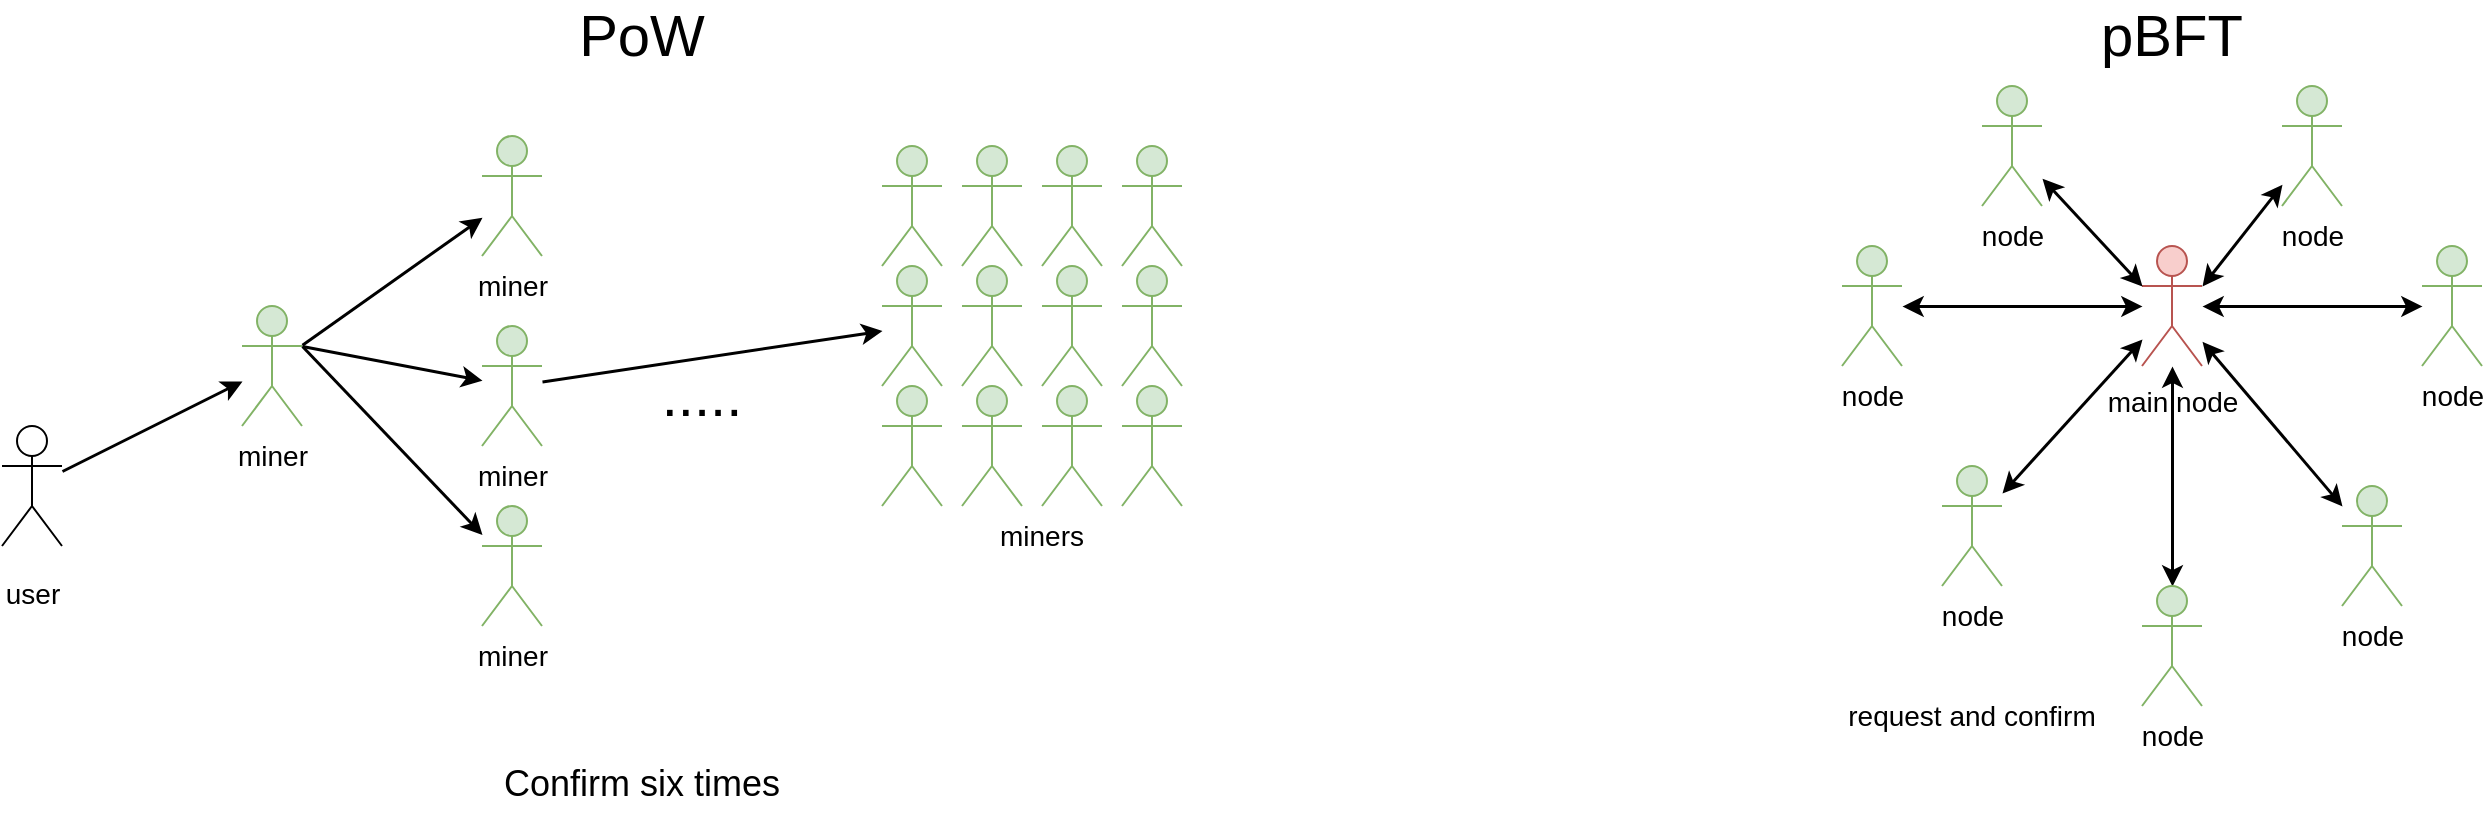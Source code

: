 <mxfile version="20.3.7" type="github">
  <diagram id="ilXa1vaEQAaimMjIyy_I" name="Page-1">
    <mxGraphModel dx="1735" dy="573" grid="1" gridSize="10" guides="1" tooltips="1" connect="1" arrows="1" fold="1" page="1" pageScale="1" pageWidth="850" pageHeight="1100" math="0" shadow="0">
      <root>
        <mxCell id="0" />
        <mxCell id="1" parent="0" />
        <mxCell id="8_nAU7fzenCUrAZ5edRp-3" value="&lt;font style=&quot;font-size: 14px;&quot;&gt;user&lt;/font&gt;" style="shape=umlActor;verticalLabelPosition=bottom;verticalAlign=top;html=1;outlineConnect=0;fontSize=24;" vertex="1" parent="1">
          <mxGeometry x="-290" y="340" width="30" height="60" as="geometry" />
        </mxCell>
        <mxCell id="8_nAU7fzenCUrAZ5edRp-4" value="miner" style="shape=umlActor;verticalLabelPosition=bottom;verticalAlign=top;html=1;outlineConnect=0;fontSize=14;fillColor=#d5e8d4;strokeColor=#82b366;" vertex="1" parent="1">
          <mxGeometry x="-170" y="280" width="30" height="60" as="geometry" />
        </mxCell>
        <mxCell id="8_nAU7fzenCUrAZ5edRp-6" value="miner" style="shape=umlActor;verticalLabelPosition=bottom;verticalAlign=top;html=1;outlineConnect=0;fontSize=14;fillColor=#d5e8d4;strokeColor=#82b366;" vertex="1" parent="1">
          <mxGeometry x="-50" y="380" width="30" height="60" as="geometry" />
        </mxCell>
        <mxCell id="8_nAU7fzenCUrAZ5edRp-7" value="miner" style="shape=umlActor;verticalLabelPosition=bottom;verticalAlign=top;html=1;outlineConnect=0;fontSize=14;fillColor=#d5e8d4;strokeColor=#82b366;" vertex="1" parent="1">
          <mxGeometry x="-50" y="195" width="30" height="60" as="geometry" />
        </mxCell>
        <mxCell id="8_nAU7fzenCUrAZ5edRp-8" value="miner" style="shape=umlActor;verticalLabelPosition=bottom;verticalAlign=top;html=1;outlineConnect=0;fontSize=14;fillColor=#d5e8d4;strokeColor=#82b366;" vertex="1" parent="1">
          <mxGeometry x="-50" y="290" width="30" height="60" as="geometry" />
        </mxCell>
        <mxCell id="8_nAU7fzenCUrAZ5edRp-9" value="" style="shape=umlActor;verticalLabelPosition=bottom;verticalAlign=top;html=1;outlineConnect=0;fontSize=14;fillColor=#d5e8d4;strokeColor=#82b366;" vertex="1" parent="1">
          <mxGeometry x="150" y="200" width="30" height="60" as="geometry" />
        </mxCell>
        <mxCell id="8_nAU7fzenCUrAZ5edRp-10" value="" style="shape=umlActor;verticalLabelPosition=bottom;verticalAlign=top;html=1;outlineConnect=0;fontSize=14;fillColor=#d5e8d4;strokeColor=#82b366;" vertex="1" parent="1">
          <mxGeometry x="190" y="200" width="30" height="60" as="geometry" />
        </mxCell>
        <mxCell id="8_nAU7fzenCUrAZ5edRp-11" value="" style="shape=umlActor;verticalLabelPosition=bottom;verticalAlign=top;html=1;outlineConnect=0;fontSize=14;fillColor=#d5e8d4;strokeColor=#82b366;" vertex="1" parent="1">
          <mxGeometry x="230" y="200" width="30" height="60" as="geometry" />
        </mxCell>
        <mxCell id="8_nAU7fzenCUrAZ5edRp-12" value="" style="shape=umlActor;verticalLabelPosition=bottom;verticalAlign=top;html=1;outlineConnect=0;fontSize=14;fillColor=#d5e8d4;strokeColor=#82b366;" vertex="1" parent="1">
          <mxGeometry x="150" y="260" width="30" height="60" as="geometry" />
        </mxCell>
        <mxCell id="8_nAU7fzenCUrAZ5edRp-13" value="" style="shape=umlActor;verticalLabelPosition=bottom;verticalAlign=top;html=1;outlineConnect=0;fontSize=14;fillColor=#d5e8d4;strokeColor=#82b366;" vertex="1" parent="1">
          <mxGeometry x="190" y="260" width="30" height="60" as="geometry" />
        </mxCell>
        <mxCell id="8_nAU7fzenCUrAZ5edRp-14" value="" style="shape=umlActor;verticalLabelPosition=bottom;verticalAlign=top;html=1;outlineConnect=0;fontSize=14;fillColor=#d5e8d4;strokeColor=#82b366;" vertex="1" parent="1">
          <mxGeometry x="230" y="260" width="30" height="60" as="geometry" />
        </mxCell>
        <mxCell id="8_nAU7fzenCUrAZ5edRp-15" value="" style="shape=umlActor;verticalLabelPosition=bottom;verticalAlign=top;html=1;outlineConnect=0;fontSize=14;fillColor=#d5e8d4;strokeColor=#82b366;" vertex="1" parent="1">
          <mxGeometry x="150" y="320" width="30" height="60" as="geometry" />
        </mxCell>
        <mxCell id="8_nAU7fzenCUrAZ5edRp-16" value="" style="shape=umlActor;verticalLabelPosition=bottom;verticalAlign=top;html=1;outlineConnect=0;fontSize=14;fillColor=#d5e8d4;strokeColor=#82b366;" vertex="1" parent="1">
          <mxGeometry x="190" y="320" width="30" height="60" as="geometry" />
        </mxCell>
        <mxCell id="8_nAU7fzenCUrAZ5edRp-17" value="" style="shape=umlActor;verticalLabelPosition=bottom;verticalAlign=top;html=1;outlineConnect=0;fontSize=14;fillColor=#d5e8d4;strokeColor=#82b366;" vertex="1" parent="1">
          <mxGeometry x="230" y="320" width="30" height="60" as="geometry" />
        </mxCell>
        <mxCell id="8_nAU7fzenCUrAZ5edRp-18" value="" style="shape=umlActor;verticalLabelPosition=bottom;verticalAlign=top;html=1;outlineConnect=0;fontSize=14;fillColor=#d5e8d4;strokeColor=#82b366;" vertex="1" parent="1">
          <mxGeometry x="270" y="200" width="30" height="60" as="geometry" />
        </mxCell>
        <mxCell id="8_nAU7fzenCUrAZ5edRp-19" value="" style="shape=umlActor;verticalLabelPosition=bottom;verticalAlign=top;html=1;outlineConnect=0;fontSize=14;fillColor=#d5e8d4;strokeColor=#82b366;" vertex="1" parent="1">
          <mxGeometry x="270" y="260" width="30" height="60" as="geometry" />
        </mxCell>
        <mxCell id="8_nAU7fzenCUrAZ5edRp-20" value="" style="shape=umlActor;verticalLabelPosition=bottom;verticalAlign=top;html=1;outlineConnect=0;fontSize=14;fillColor=#d5e8d4;strokeColor=#82b366;" vertex="1" parent="1">
          <mxGeometry x="270" y="320" width="30" height="60" as="geometry" />
        </mxCell>
        <mxCell id="8_nAU7fzenCUrAZ5edRp-21" value="miners" style="text;html=1;strokeColor=none;fillColor=none;align=center;verticalAlign=middle;whiteSpace=wrap;rounded=0;fontSize=14;" vertex="1" parent="1">
          <mxGeometry x="200" y="380" width="60" height="30" as="geometry" />
        </mxCell>
        <mxCell id="8_nAU7fzenCUrAZ5edRp-22" value="&lt;font style=&quot;font-size: 29px;&quot;&gt;.....&lt;/font&gt;" style="text;html=1;strokeColor=none;fillColor=none;align=center;verticalAlign=middle;whiteSpace=wrap;rounded=0;fontSize=14;" vertex="1" parent="1">
          <mxGeometry x="30" y="310" width="60" height="30" as="geometry" />
        </mxCell>
        <mxCell id="8_nAU7fzenCUrAZ5edRp-23" value="" style="endArrow=classic;html=1;rounded=0;fontSize=29;strokeWidth=1.5;" edge="1" parent="1" source="8_nAU7fzenCUrAZ5edRp-3" target="8_nAU7fzenCUrAZ5edRp-4">
          <mxGeometry width="50" height="50" relative="1" as="geometry">
            <mxPoint x="-240" y="380" as="sourcePoint" />
            <mxPoint x="-190" y="330" as="targetPoint" />
          </mxGeometry>
        </mxCell>
        <mxCell id="8_nAU7fzenCUrAZ5edRp-24" value="" style="endArrow=classic;html=1;rounded=0;fontSize=29;strokeWidth=1.5;" edge="1" parent="1" source="8_nAU7fzenCUrAZ5edRp-4" target="8_nAU7fzenCUrAZ5edRp-7">
          <mxGeometry width="50" height="50" relative="1" as="geometry">
            <mxPoint x="-250" y="372.5" as="sourcePoint" />
            <mxPoint x="-160" y="327.5" as="targetPoint" />
          </mxGeometry>
        </mxCell>
        <mxCell id="8_nAU7fzenCUrAZ5edRp-25" value="" style="endArrow=classic;html=1;rounded=0;fontSize=29;strokeWidth=1.5;" edge="1" parent="1" target="8_nAU7fzenCUrAZ5edRp-8">
          <mxGeometry width="50" height="50" relative="1" as="geometry">
            <mxPoint x="-140" y="300" as="sourcePoint" />
            <mxPoint x="-40" y="245.625" as="targetPoint" />
          </mxGeometry>
        </mxCell>
        <mxCell id="8_nAU7fzenCUrAZ5edRp-26" value="" style="endArrow=classic;html=1;rounded=0;fontSize=29;strokeWidth=1.5;exitX=1;exitY=0.333;exitDx=0;exitDy=0;exitPerimeter=0;" edge="1" parent="1" source="8_nAU7fzenCUrAZ5edRp-4" target="8_nAU7fzenCUrAZ5edRp-6">
          <mxGeometry width="50" height="50" relative="1" as="geometry">
            <mxPoint x="-130" y="310" as="sourcePoint" />
            <mxPoint x="-40" y="327.143" as="targetPoint" />
          </mxGeometry>
        </mxCell>
        <mxCell id="8_nAU7fzenCUrAZ5edRp-27" value="" style="endArrow=classic;html=1;rounded=0;fontSize=29;strokeWidth=1.5;" edge="1" parent="1" source="8_nAU7fzenCUrAZ5edRp-8" target="8_nAU7fzenCUrAZ5edRp-12">
          <mxGeometry width="50" height="50" relative="1" as="geometry">
            <mxPoint x="-130" y="310" as="sourcePoint" />
            <mxPoint x="-40" y="327.143" as="targetPoint" />
          </mxGeometry>
        </mxCell>
        <mxCell id="8_nAU7fzenCUrAZ5edRp-28" value="PoW" style="text;html=1;strokeColor=none;fillColor=none;align=center;verticalAlign=middle;whiteSpace=wrap;rounded=0;fontSize=29;" vertex="1" parent="1">
          <mxGeometry y="130" width="60" height="30" as="geometry" />
        </mxCell>
        <mxCell id="8_nAU7fzenCUrAZ5edRp-29" value="pBFT" style="text;html=1;strokeColor=none;fillColor=none;align=center;verticalAlign=middle;whiteSpace=wrap;rounded=0;fontSize=29;" vertex="1" parent="1">
          <mxGeometry x="765" y="130" width="60" height="30" as="geometry" />
        </mxCell>
        <mxCell id="8_nAU7fzenCUrAZ5edRp-30" value="&lt;font style=&quot;font-size: 18px;&quot;&gt;Confirm six times&lt;/font&gt;" style="text;html=1;strokeColor=none;fillColor=none;align=center;verticalAlign=middle;whiteSpace=wrap;rounded=0;fontSize=29;" vertex="1" parent="1">
          <mxGeometry x="-75" y="500" width="210" height="30" as="geometry" />
        </mxCell>
        <mxCell id="8_nAU7fzenCUrAZ5edRp-49" value="" style="edgeStyle=orthogonalEdgeStyle;rounded=0;orthogonalLoop=1;jettySize=auto;html=1;strokeWidth=1.5;fontSize=18;startArrow=classic;startFill=1;" edge="1" parent="1" source="8_nAU7fzenCUrAZ5edRp-31" target="8_nAU7fzenCUrAZ5edRp-36">
          <mxGeometry relative="1" as="geometry" />
        </mxCell>
        <mxCell id="8_nAU7fzenCUrAZ5edRp-31" value="&lt;font style=&quot;font-size: 14px;&quot;&gt;main node&lt;/font&gt;" style="shape=umlActor;verticalLabelPosition=bottom;verticalAlign=top;html=1;outlineConnect=0;fontSize=18;fillColor=#f8cecc;strokeColor=#b85450;" vertex="1" parent="1">
          <mxGeometry x="780" y="250" width="30" height="60" as="geometry" />
        </mxCell>
        <mxCell id="8_nAU7fzenCUrAZ5edRp-32" value="node" style="shape=umlActor;verticalLabelPosition=bottom;verticalAlign=top;html=1;outlineConnect=0;fontSize=14;fillColor=#d5e8d4;strokeColor=#82b366;" vertex="1" parent="1">
          <mxGeometry x="630" y="250" width="30" height="60" as="geometry" />
        </mxCell>
        <mxCell id="8_nAU7fzenCUrAZ5edRp-33" value="node" style="shape=umlActor;verticalLabelPosition=bottom;verticalAlign=top;html=1;outlineConnect=0;fontSize=14;fillColor=#d5e8d4;strokeColor=#82b366;" vertex="1" parent="1">
          <mxGeometry x="920" y="250" width="30" height="60" as="geometry" />
        </mxCell>
        <mxCell id="8_nAU7fzenCUrAZ5edRp-35" value="node" style="shape=umlActor;verticalLabelPosition=bottom;verticalAlign=top;html=1;outlineConnect=0;fontSize=14;fillColor=#d5e8d4;strokeColor=#82b366;" vertex="1" parent="1">
          <mxGeometry x="680" y="360" width="30" height="60" as="geometry" />
        </mxCell>
        <mxCell id="8_nAU7fzenCUrAZ5edRp-36" value="node" style="shape=umlActor;verticalLabelPosition=bottom;verticalAlign=top;html=1;outlineConnect=0;fontSize=14;fillColor=#d5e8d4;strokeColor=#82b366;" vertex="1" parent="1">
          <mxGeometry x="780" y="420" width="30" height="60" as="geometry" />
        </mxCell>
        <mxCell id="8_nAU7fzenCUrAZ5edRp-37" value="node" style="shape=umlActor;verticalLabelPosition=bottom;verticalAlign=top;html=1;outlineConnect=0;fontSize=14;fillColor=#d5e8d4;strokeColor=#82b366;" vertex="1" parent="1">
          <mxGeometry x="880" y="370" width="30" height="60" as="geometry" />
        </mxCell>
        <mxCell id="8_nAU7fzenCUrAZ5edRp-38" value="node" style="shape=umlActor;verticalLabelPosition=bottom;verticalAlign=top;html=1;outlineConnect=0;fontSize=14;fillColor=#d5e8d4;strokeColor=#82b366;" vertex="1" parent="1">
          <mxGeometry x="700" y="170" width="30" height="60" as="geometry" />
        </mxCell>
        <mxCell id="8_nAU7fzenCUrAZ5edRp-39" value="node" style="shape=umlActor;verticalLabelPosition=bottom;verticalAlign=top;html=1;outlineConnect=0;fontSize=14;fillColor=#d5e8d4;strokeColor=#82b366;" vertex="1" parent="1">
          <mxGeometry x="850" y="170" width="30" height="60" as="geometry" />
        </mxCell>
        <mxCell id="8_nAU7fzenCUrAZ5edRp-40" value="" style="endArrow=classic;html=1;rounded=0;strokeWidth=1.5;fontSize=18;startArrow=classic;startFill=1;" edge="1" parent="1" source="8_nAU7fzenCUrAZ5edRp-31" target="8_nAU7fzenCUrAZ5edRp-32">
          <mxGeometry width="50" height="50" relative="1" as="geometry">
            <mxPoint x="620" y="440" as="sourcePoint" />
            <mxPoint x="670" y="390" as="targetPoint" />
          </mxGeometry>
        </mxCell>
        <mxCell id="8_nAU7fzenCUrAZ5edRp-41" value="" style="endArrow=classic;html=1;rounded=0;strokeWidth=1.5;fontSize=18;startArrow=classic;startFill=1;" edge="1" parent="1" source="8_nAU7fzenCUrAZ5edRp-31" target="8_nAU7fzenCUrAZ5edRp-35">
          <mxGeometry width="50" height="50" relative="1" as="geometry">
            <mxPoint x="780" y="280" as="sourcePoint" />
            <mxPoint x="670" y="290" as="targetPoint" />
          </mxGeometry>
        </mxCell>
        <mxCell id="8_nAU7fzenCUrAZ5edRp-44" value="" style="endArrow=classic;html=1;rounded=0;strokeWidth=1.5;fontSize=18;startArrow=classic;startFill=1;" edge="1" parent="1" source="8_nAU7fzenCUrAZ5edRp-31" target="8_nAU7fzenCUrAZ5edRp-33">
          <mxGeometry width="50" height="50" relative="1" as="geometry">
            <mxPoint x="820" y="280" as="sourcePoint" />
            <mxPoint x="804.5" y="420" as="targetPoint" />
          </mxGeometry>
        </mxCell>
        <mxCell id="8_nAU7fzenCUrAZ5edRp-45" value="" style="endArrow=classic;html=1;rounded=0;strokeWidth=1.5;fontSize=18;startArrow=classic;startFill=1;" edge="1" parent="1" source="8_nAU7fzenCUrAZ5edRp-31">
          <mxGeometry width="50" height="50" relative="1" as="geometry">
            <mxPoint x="820" y="280" as="sourcePoint" />
            <mxPoint x="880" y="380" as="targetPoint" />
          </mxGeometry>
        </mxCell>
        <mxCell id="8_nAU7fzenCUrAZ5edRp-46" value="" style="endArrow=classic;html=1;rounded=0;strokeWidth=1.5;fontSize=18;exitX=0;exitY=0.333;exitDx=0;exitDy=0;exitPerimeter=0;startArrow=classic;startFill=1;" edge="1" parent="1" source="8_nAU7fzenCUrAZ5edRp-31" target="8_nAU7fzenCUrAZ5edRp-38">
          <mxGeometry width="50" height="50" relative="1" as="geometry">
            <mxPoint x="780" y="280" as="sourcePoint" />
            <mxPoint x="670" y="290" as="targetPoint" />
          </mxGeometry>
        </mxCell>
        <mxCell id="8_nAU7fzenCUrAZ5edRp-47" value="" style="endArrow=classic;html=1;rounded=0;strokeWidth=1.5;fontSize=18;exitX=1;exitY=0.333;exitDx=0;exitDy=0;exitPerimeter=0;startArrow=classic;startFill=1;" edge="1" parent="1" source="8_nAU7fzenCUrAZ5edRp-31" target="8_nAU7fzenCUrAZ5edRp-39">
          <mxGeometry width="50" height="50" relative="1" as="geometry">
            <mxPoint x="820" y="290" as="sourcePoint" />
            <mxPoint x="930" y="290" as="targetPoint" />
          </mxGeometry>
        </mxCell>
        <mxCell id="8_nAU7fzenCUrAZ5edRp-51" value="request and confirm" style="text;html=1;strokeColor=none;fillColor=none;align=center;verticalAlign=middle;whiteSpace=wrap;rounded=0;fontSize=14;" vertex="1" parent="1">
          <mxGeometry x="630" y="480" width="130" height="10" as="geometry" />
        </mxCell>
      </root>
    </mxGraphModel>
  </diagram>
</mxfile>
